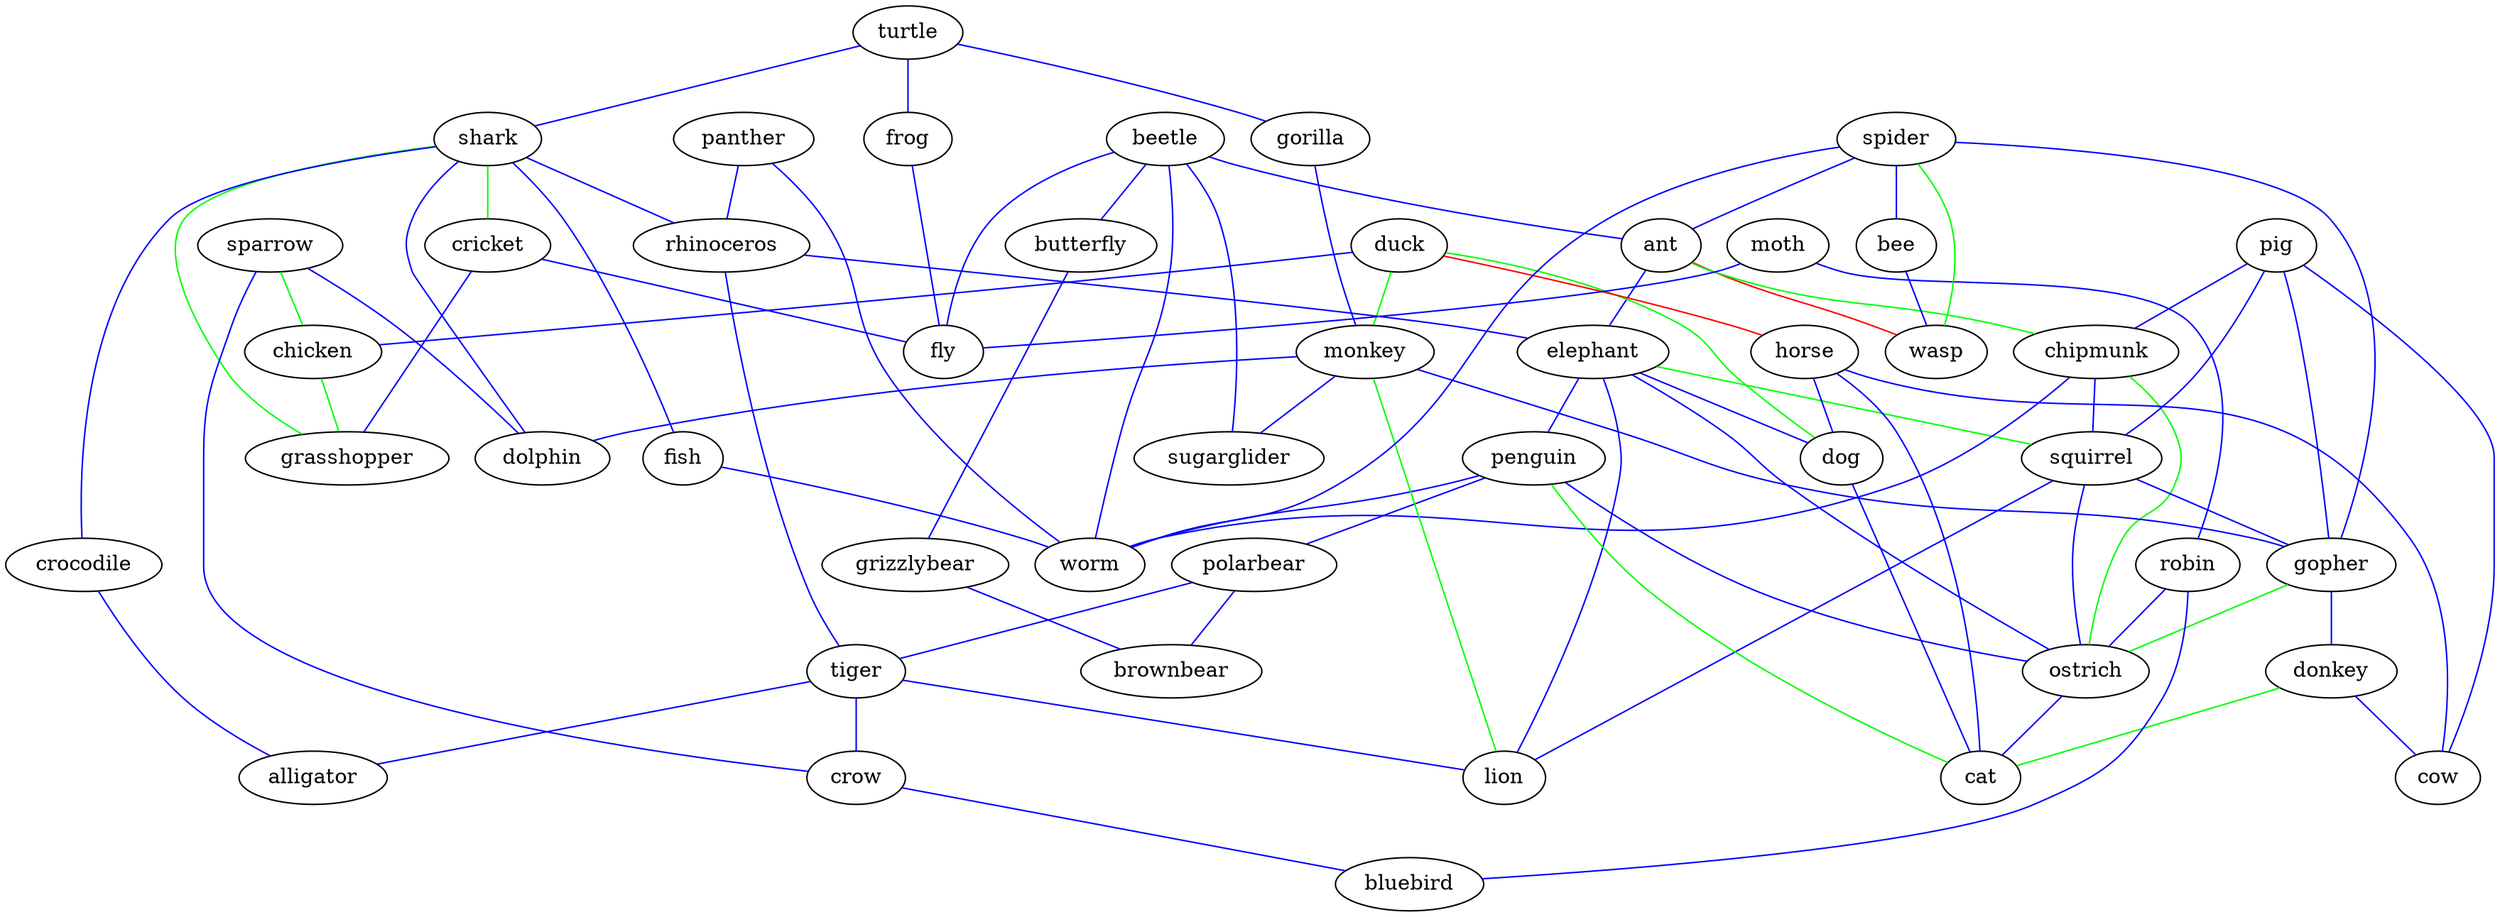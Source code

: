 strict graph { ant -- elephant [weight=1,color=blue]; bee -- wasp [weight=1,color=blue]; beetle -- ant [weight=1,color=blue]; beetle -- butterfly [weight=1,color=blue]; beetle -- fly [weight=1,color=blue]; beetle -- sugarglider [weight=1,color=blue]; beetle -- worm [weight=1,color=blue]; butterfly -- grizzlybear [weight=1,color=blue]; chipmunk -- squirrel [weight=1,color=blue]; chipmunk -- worm [weight=1,color=blue]; cricket -- fly [weight=1,color=blue]; cricket -- grasshopper [weight=1,color=blue]; crocodile -- alligator [weight=1,color=blue]; crow -- bluebird [weight=1,color=blue]; dog -- cat [weight=1,color=blue]; donkey -- cow [weight=1,color=blue]; duck -- chicken [weight=1,color=blue]; elephant -- dog [weight=1,color=blue]; elephant -- lion [weight=1,color=blue]; elephant -- ostrich [weight=1,color=blue]; elephant -- penguin [weight=1,color=blue]; fish -- worm [weight=1,color=blue]; frog -- fly [weight=1,color=blue]; gopher -- donkey [weight=1,color=blue]; gorilla -- monkey [weight=1,color=blue]; grizzlybear -- brownbear [weight=1,color=blue]; horse -- cat [weight=1,color=blue]; horse -- cow [weight=1,color=blue]; horse -- dog [weight=1,color=blue]; monkey -- dolphin [weight=1,color=blue]; monkey -- gopher [weight=1,color=blue]; monkey -- sugarglider [weight=1,color=blue]; moth -- fly [weight=1,color=blue]; moth -- robin [weight=1,color=blue]; ostrich -- cat [weight=1,color=blue]; panther -- rhinoceros [weight=1,color=blue]; panther -- worm [weight=1,color=blue]; penguin -- ostrich [weight=1,color=blue]; penguin -- polarbear [weight=1,color=blue]; penguin -- worm [weight=1,color=blue]; pig -- chipmunk [weight=1,color=blue]; pig -- cow [weight=1,color=blue]; pig -- gopher [weight=1,color=blue]; pig -- squirrel [weight=1,color=blue]; polarbear -- brownbear [weight=1,color=blue]; polarbear -- tiger [weight=1,color=blue]; rhinoceros -- elephant [weight=1,color=blue]; rhinoceros -- tiger [weight=1,color=blue]; robin -- bluebird [weight=1,color=blue]; robin -- ostrich [weight=1,color=blue]; shark -- crocodile [weight=1,color=blue]; shark -- dolphin [weight=1,color=blue]; shark -- fish [weight=1,color=blue]; shark -- rhinoceros [weight=1,color=blue]; sparrow -- crow [weight=1,color=blue]; sparrow -- dolphin [weight=1,color=blue]; spider -- ant [weight=1,color=blue]; spider -- bee [weight=1,color=blue]; spider -- gopher [weight=1,color=blue]; spider -- worm [weight=1,color=blue]; squirrel -- gopher [weight=1,color=blue]; squirrel -- lion [weight=1,color=blue]; squirrel -- ostrich [weight=1,color=blue]; tiger -- alligator [weight=1,color=blue]; tiger -- crow [weight=1,color=blue]; tiger -- lion [weight=1,color=blue]; turtle -- frog [weight=1,color=blue]; turtle -- gorilla [weight=1,color=blue]; turtle -- shark [weight=1,color=blue]; ant -- wasp [weight=1,color=red]; duck -- horse [weight=1,color=red]; ant -- chipmunk [weight=1,color=green]; chicken -- grasshopper [weight=1,color=green]; chipmunk -- ostrich [weight=1,color=green]; donkey -- cat [weight=1,color=green]; duck -- dog [weight=1,color=green]; duck -- monkey [weight=1,color=green]; elephant -- squirrel [weight=1,color=green]; gopher -- ostrich [weight=1,color=green]; monkey -- lion [weight=1,color=green]; penguin -- cat [weight=1,color=green]; shark -- cricket [weight=1,color=green]; shark -- grasshopper [weight=1,color=green]; sparrow -- chicken [weight=1,color=green]; spider -- wasp [weight=1,color=green]; }
